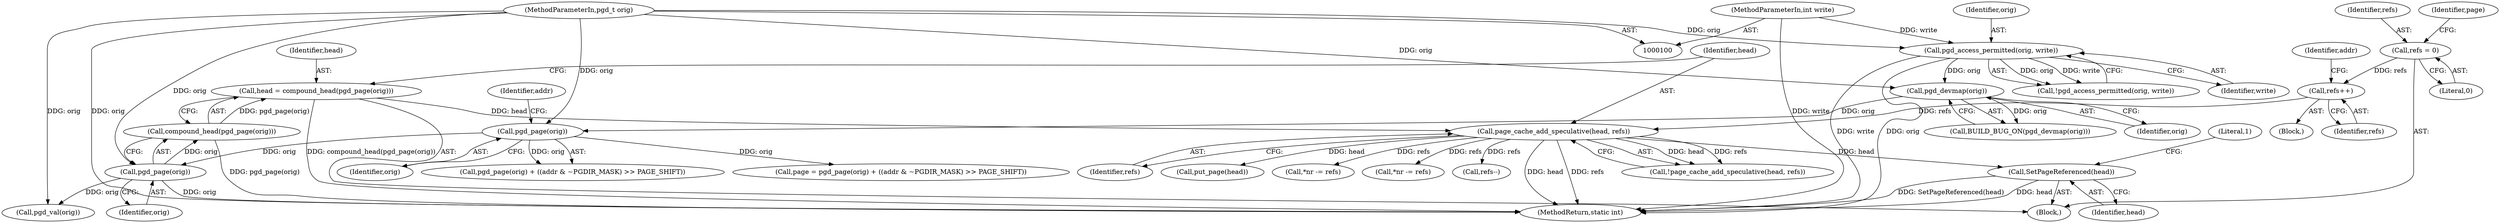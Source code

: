 digraph "0_linux_6b3a707736301c2128ca85ce85fb13f60b5e350a_7@pointer" {
"1000194" [label="(Call,SetPageReferenced(head))"];
"1000164" [label="(Call,page_cache_add_speculative(head, refs))"];
"1000157" [label="(Call,head = compound_head(pgd_page(orig)))"];
"1000159" [label="(Call,compound_head(pgd_page(orig)))"];
"1000160" [label="(Call,pgd_page(orig))"];
"1000128" [label="(Call,pgd_page(orig))"];
"1000120" [label="(Call,pgd_devmap(orig))"];
"1000114" [label="(Call,pgd_access_permitted(orig, write))"];
"1000101" [label="(MethodParameterIn,pgd_t orig)"];
"1000105" [label="(MethodParameterIn,int write)"];
"1000148" [label="(Call,refs++)"];
"1000122" [label="(Call,refs = 0)"];
"1000108" [label="(Block,)"];
"1000116" [label="(Identifier,write)"];
"1000125" [label="(Call,page = pgd_page(orig) + ((addr & ~PGDIR_MASK) >> PAGE_SHIFT))"];
"1000101" [label="(MethodParameterIn,pgd_t orig)"];
"1000163" [label="(Call,!page_cache_add_speculative(head, refs))"];
"1000157" [label="(Call,head = compound_head(pgd_page(orig)))"];
"1000197" [label="(Literal,1)"];
"1000114" [label="(Call,pgd_access_permitted(orig, write))"];
"1000136" [label="(Block,)"];
"1000120" [label="(Call,pgd_devmap(orig))"];
"1000115" [label="(Identifier,orig)"];
"1000194" [label="(Call,SetPageReferenced(head))"];
"1000166" [label="(Identifier,refs)"];
"1000127" [label="(Call,pgd_page(orig) + ((addr & ~PGDIR_MASK) >> PAGE_SHIFT))"];
"1000119" [label="(Call,BUILD_BUG_ON(pgd_devmap(orig)))"];
"1000124" [label="(Literal,0)"];
"1000113" [label="(Call,!pgd_access_permitted(orig, write))"];
"1000129" [label="(Identifier,orig)"];
"1000190" [label="(Call,put_page(head))"];
"1000123" [label="(Identifier,refs)"];
"1000168" [label="(Call,*nr -= refs)"];
"1000152" [label="(Identifier,addr)"];
"1000159" [label="(Call,compound_head(pgd_page(orig)))"];
"1000128" [label="(Call,pgd_page(orig))"];
"1000165" [label="(Identifier,head)"];
"1000149" [label="(Identifier,refs)"];
"1000198" [label="(MethodReturn,static int)"];
"1000161" [label="(Identifier,orig)"];
"1000183" [label="(Call,*nr -= refs)"];
"1000158" [label="(Identifier,head)"];
"1000195" [label="(Identifier,head)"];
"1000177" [label="(Call,pgd_val(orig))"];
"1000148" [label="(Call,refs++)"];
"1000122" [label="(Call,refs = 0)"];
"1000164" [label="(Call,page_cache_add_speculative(head, refs))"];
"1000160" [label="(Call,pgd_page(orig))"];
"1000126" [label="(Identifier,page)"];
"1000132" [label="(Identifier,addr)"];
"1000105" [label="(MethodParameterIn,int write)"];
"1000121" [label="(Identifier,orig)"];
"1000188" [label="(Call,refs--)"];
"1000194" -> "1000108"  [label="AST: "];
"1000194" -> "1000195"  [label="CFG: "];
"1000195" -> "1000194"  [label="AST: "];
"1000197" -> "1000194"  [label="CFG: "];
"1000194" -> "1000198"  [label="DDG: SetPageReferenced(head)"];
"1000194" -> "1000198"  [label="DDG: head"];
"1000164" -> "1000194"  [label="DDG: head"];
"1000164" -> "1000163"  [label="AST: "];
"1000164" -> "1000166"  [label="CFG: "];
"1000165" -> "1000164"  [label="AST: "];
"1000166" -> "1000164"  [label="AST: "];
"1000163" -> "1000164"  [label="CFG: "];
"1000164" -> "1000198"  [label="DDG: refs"];
"1000164" -> "1000198"  [label="DDG: head"];
"1000164" -> "1000163"  [label="DDG: head"];
"1000164" -> "1000163"  [label="DDG: refs"];
"1000157" -> "1000164"  [label="DDG: head"];
"1000148" -> "1000164"  [label="DDG: refs"];
"1000164" -> "1000168"  [label="DDG: refs"];
"1000164" -> "1000183"  [label="DDG: refs"];
"1000164" -> "1000188"  [label="DDG: refs"];
"1000164" -> "1000190"  [label="DDG: head"];
"1000157" -> "1000108"  [label="AST: "];
"1000157" -> "1000159"  [label="CFG: "];
"1000158" -> "1000157"  [label="AST: "];
"1000159" -> "1000157"  [label="AST: "];
"1000165" -> "1000157"  [label="CFG: "];
"1000157" -> "1000198"  [label="DDG: compound_head(pgd_page(orig))"];
"1000159" -> "1000157"  [label="DDG: pgd_page(orig)"];
"1000159" -> "1000160"  [label="CFG: "];
"1000160" -> "1000159"  [label="AST: "];
"1000159" -> "1000198"  [label="DDG: pgd_page(orig)"];
"1000160" -> "1000159"  [label="DDG: orig"];
"1000160" -> "1000161"  [label="CFG: "];
"1000161" -> "1000160"  [label="AST: "];
"1000160" -> "1000198"  [label="DDG: orig"];
"1000128" -> "1000160"  [label="DDG: orig"];
"1000101" -> "1000160"  [label="DDG: orig"];
"1000160" -> "1000177"  [label="DDG: orig"];
"1000128" -> "1000127"  [label="AST: "];
"1000128" -> "1000129"  [label="CFG: "];
"1000129" -> "1000128"  [label="AST: "];
"1000132" -> "1000128"  [label="CFG: "];
"1000128" -> "1000125"  [label="DDG: orig"];
"1000128" -> "1000127"  [label="DDG: orig"];
"1000120" -> "1000128"  [label="DDG: orig"];
"1000101" -> "1000128"  [label="DDG: orig"];
"1000120" -> "1000119"  [label="AST: "];
"1000120" -> "1000121"  [label="CFG: "];
"1000121" -> "1000120"  [label="AST: "];
"1000119" -> "1000120"  [label="CFG: "];
"1000120" -> "1000119"  [label="DDG: orig"];
"1000114" -> "1000120"  [label="DDG: orig"];
"1000101" -> "1000120"  [label="DDG: orig"];
"1000114" -> "1000113"  [label="AST: "];
"1000114" -> "1000116"  [label="CFG: "];
"1000115" -> "1000114"  [label="AST: "];
"1000116" -> "1000114"  [label="AST: "];
"1000113" -> "1000114"  [label="CFG: "];
"1000114" -> "1000198"  [label="DDG: orig"];
"1000114" -> "1000198"  [label="DDG: write"];
"1000114" -> "1000113"  [label="DDG: orig"];
"1000114" -> "1000113"  [label="DDG: write"];
"1000101" -> "1000114"  [label="DDG: orig"];
"1000105" -> "1000114"  [label="DDG: write"];
"1000101" -> "1000100"  [label="AST: "];
"1000101" -> "1000198"  [label="DDG: orig"];
"1000101" -> "1000177"  [label="DDG: orig"];
"1000105" -> "1000100"  [label="AST: "];
"1000105" -> "1000198"  [label="DDG: write"];
"1000148" -> "1000136"  [label="AST: "];
"1000148" -> "1000149"  [label="CFG: "];
"1000149" -> "1000148"  [label="AST: "];
"1000152" -> "1000148"  [label="CFG: "];
"1000122" -> "1000148"  [label="DDG: refs"];
"1000122" -> "1000108"  [label="AST: "];
"1000122" -> "1000124"  [label="CFG: "];
"1000123" -> "1000122"  [label="AST: "];
"1000124" -> "1000122"  [label="AST: "];
"1000126" -> "1000122"  [label="CFG: "];
}
